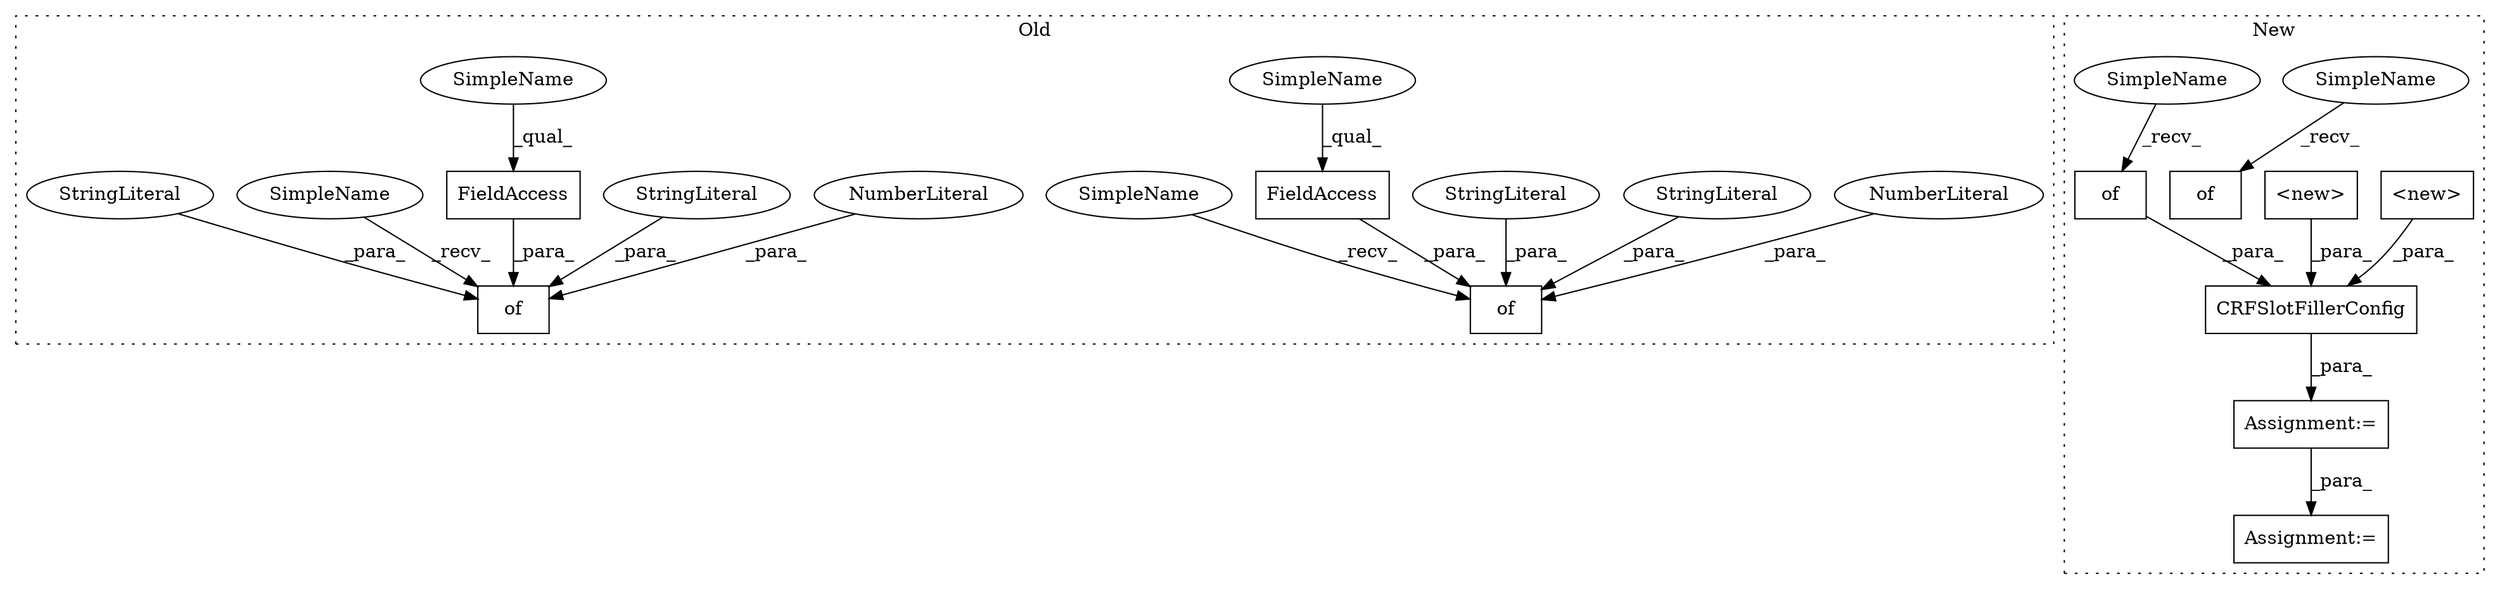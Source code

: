 digraph G {
subgraph cluster0 {
1 [label="of" a="32" s="8098,8140" l="3,1" shape="box"];
3 [label="NumberLiteral" a="34" s="8105" l="1" shape="ellipse"];
4 [label="FieldAccess" a="22" s="8123" l="17" shape="box"];
5 [label="FieldAccess" a="22" s="7463" l="17" shape="box"];
6 [label="of" a="32" s="7438,7480" l="3,1" shape="box"];
7 [label="NumberLiteral" a="34" s="7445" l="1" shape="ellipse"];
11 [label="StringLiteral" a="45" s="7447" l="15" shape="ellipse"];
14 [label="StringLiteral" a="45" s="7441" l="3" shape="ellipse"];
16 [label="StringLiteral" a="45" s="8107" l="15" shape="ellipse"];
17 [label="StringLiteral" a="45" s="8101" l="3" shape="ellipse"];
18 [label="SimpleName" a="42" s="8123" l="8" shape="ellipse"];
19 [label="SimpleName" a="42" s="7463" l="8" shape="ellipse"];
20 [label="SimpleName" a="42" s="8094" l="3" shape="ellipse"];
21 [label="SimpleName" a="42" s="7434" l="3" shape="ellipse"];
label = "Old";
style="dotted";
}
subgraph cluster1 {
2 [label="CRFSlotFillerConfig" a="32" s="7802,7868" l="20,1" shape="box"];
8 [label="of" a="32" s="7748" l="4" shape="box"];
9 [label="of" a="32" s="7132" l="4" shape="box"];
10 [label="<new>" a="14" s="7711" l="25" shape="box"];
12 [label="Assignment:=" a="7" s="7900" l="1" shape="box"];
13 [label="<new>" a="14" s="7594" l="28" shape="box"];
15 [label="Assignment:=" a="7" s="7801" l="1" shape="box"];
22 [label="SimpleName" a="42" s="7128" l="3" shape="ellipse"];
23 [label="SimpleName" a="42" s="7744" l="3" shape="ellipse"];
label = "New";
style="dotted";
}
2 -> 15 [label="_para_"];
3 -> 1 [label="_para_"];
4 -> 1 [label="_para_"];
5 -> 6 [label="_para_"];
7 -> 6 [label="_para_"];
8 -> 2 [label="_para_"];
10 -> 2 [label="_para_"];
11 -> 6 [label="_para_"];
13 -> 2 [label="_para_"];
14 -> 6 [label="_para_"];
15 -> 12 [label="_para_"];
16 -> 1 [label="_para_"];
17 -> 1 [label="_para_"];
18 -> 4 [label="_qual_"];
19 -> 5 [label="_qual_"];
20 -> 1 [label="_recv_"];
21 -> 6 [label="_recv_"];
22 -> 9 [label="_recv_"];
23 -> 8 [label="_recv_"];
}